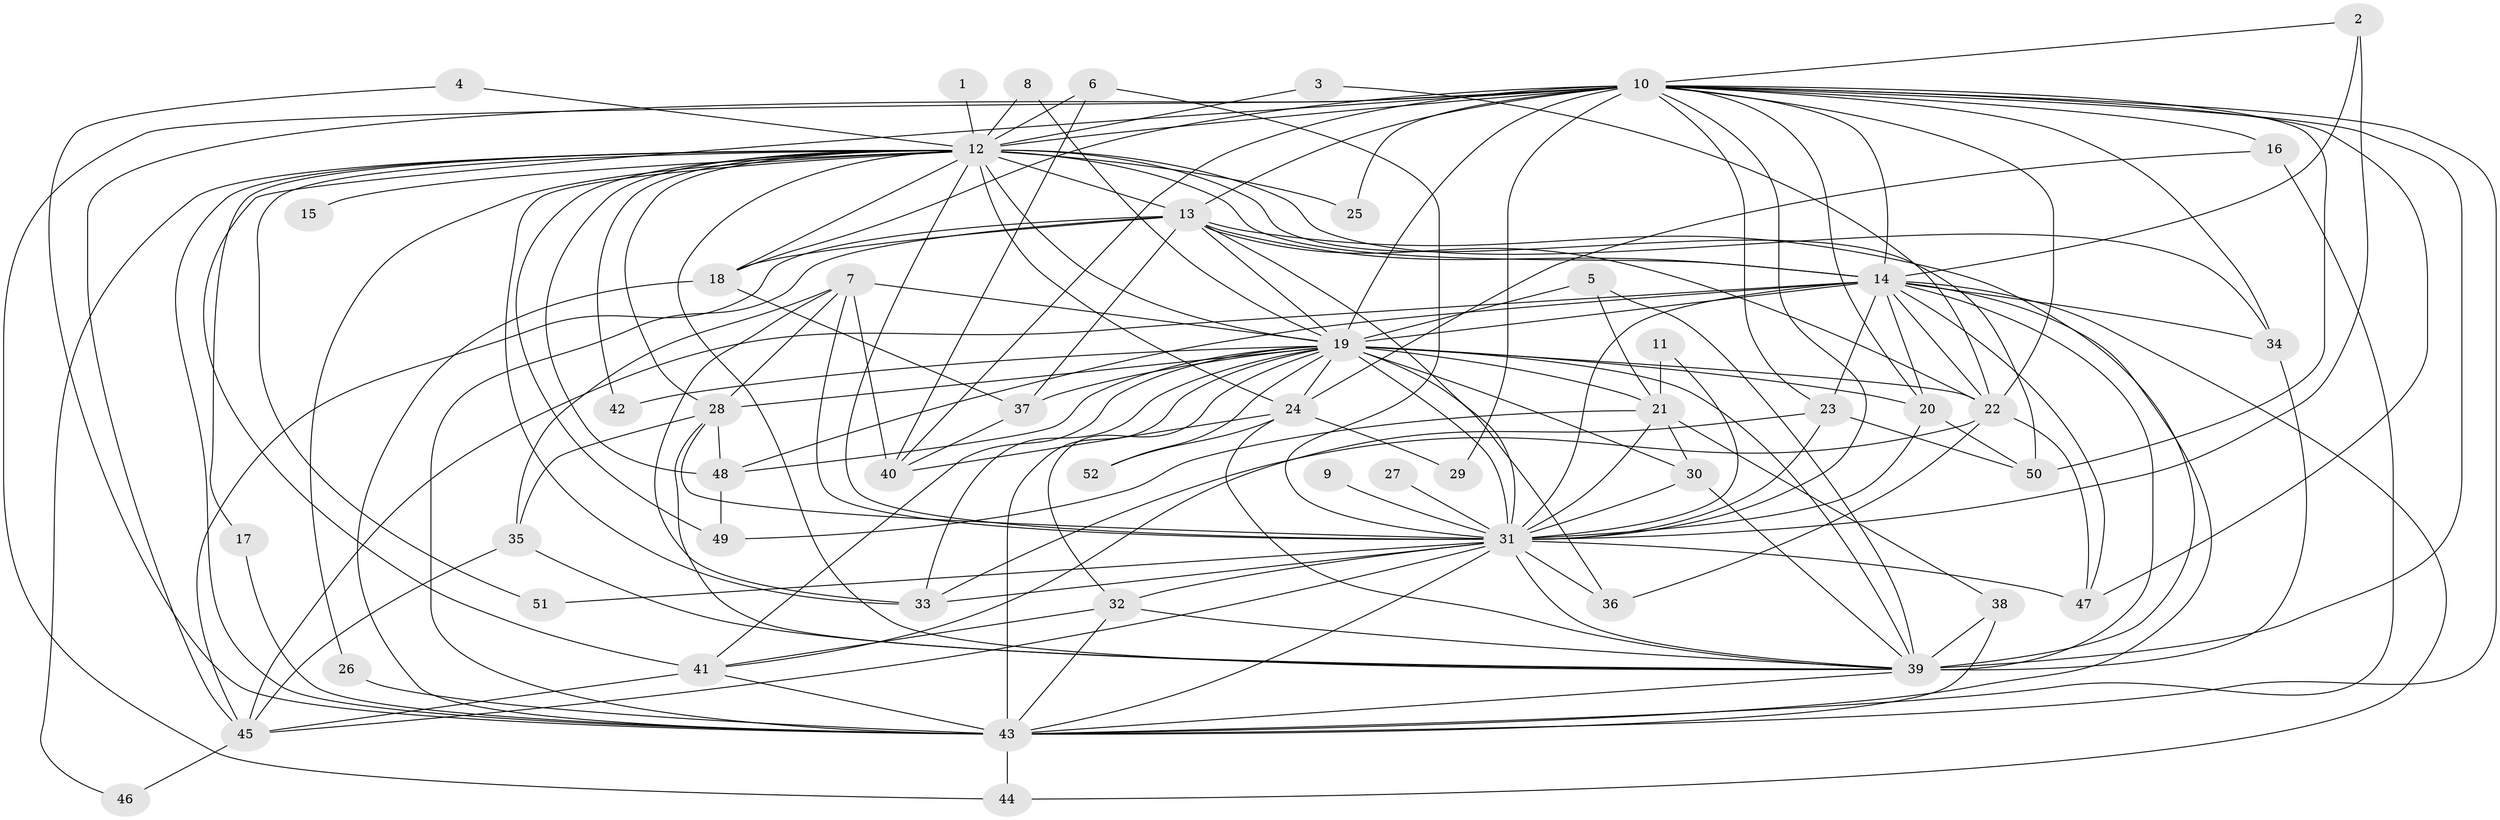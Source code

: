 // original degree distribution, {21: 0.023255813953488372, 15: 0.007751937984496124, 20: 0.015503875968992248, 23: 0.007751937984496124, 33: 0.007751937984496124, 39: 0.007751937984496124, 25: 0.007751937984496124, 9: 0.007751937984496124, 4: 0.05426356589147287, 3: 0.18604651162790697, 6: 0.031007751937984496, 5: 0.031007751937984496, 2: 0.5891472868217055, 7: 0.007751937984496124, 8: 0.015503875968992248}
// Generated by graph-tools (version 1.1) at 2025/36/03/04/25 23:36:38]
// undirected, 52 vertices, 157 edges
graph export_dot {
  node [color=gray90,style=filled];
  1;
  2;
  3;
  4;
  5;
  6;
  7;
  8;
  9;
  10;
  11;
  12;
  13;
  14;
  15;
  16;
  17;
  18;
  19;
  20;
  21;
  22;
  23;
  24;
  25;
  26;
  27;
  28;
  29;
  30;
  31;
  32;
  33;
  34;
  35;
  36;
  37;
  38;
  39;
  40;
  41;
  42;
  43;
  44;
  45;
  46;
  47;
  48;
  49;
  50;
  51;
  52;
  1 -- 12 [weight=1.0];
  2 -- 10 [weight=1.0];
  2 -- 14 [weight=1.0];
  2 -- 31 [weight=1.0];
  3 -- 12 [weight=1.0];
  3 -- 22 [weight=1.0];
  4 -- 12 [weight=1.0];
  4 -- 43 [weight=1.0];
  5 -- 19 [weight=1.0];
  5 -- 21 [weight=1.0];
  5 -- 39 [weight=1.0];
  6 -- 12 [weight=1.0];
  6 -- 31 [weight=1.0];
  6 -- 40 [weight=1.0];
  7 -- 19 [weight=1.0];
  7 -- 28 [weight=1.0];
  7 -- 31 [weight=1.0];
  7 -- 33 [weight=1.0];
  7 -- 35 [weight=1.0];
  7 -- 40 [weight=1.0];
  8 -- 12 [weight=1.0];
  8 -- 19 [weight=1.0];
  9 -- 31 [weight=1.0];
  10 -- 12 [weight=3.0];
  10 -- 13 [weight=2.0];
  10 -- 14 [weight=2.0];
  10 -- 16 [weight=2.0];
  10 -- 18 [weight=1.0];
  10 -- 19 [weight=4.0];
  10 -- 20 [weight=1.0];
  10 -- 22 [weight=1.0];
  10 -- 23 [weight=1.0];
  10 -- 25 [weight=1.0];
  10 -- 29 [weight=2.0];
  10 -- 31 [weight=2.0];
  10 -- 34 [weight=1.0];
  10 -- 39 [weight=2.0];
  10 -- 40 [weight=1.0];
  10 -- 41 [weight=2.0];
  10 -- 43 [weight=2.0];
  10 -- 44 [weight=1.0];
  10 -- 45 [weight=1.0];
  10 -- 47 [weight=1.0];
  10 -- 50 [weight=2.0];
  11 -- 21 [weight=1.0];
  11 -- 31 [weight=1.0];
  12 -- 13 [weight=3.0];
  12 -- 14 [weight=2.0];
  12 -- 15 [weight=1.0];
  12 -- 17 [weight=1.0];
  12 -- 18 [weight=1.0];
  12 -- 19 [weight=2.0];
  12 -- 24 [weight=2.0];
  12 -- 25 [weight=2.0];
  12 -- 26 [weight=1.0];
  12 -- 28 [weight=1.0];
  12 -- 31 [weight=1.0];
  12 -- 33 [weight=1.0];
  12 -- 34 [weight=1.0];
  12 -- 39 [weight=3.0];
  12 -- 42 [weight=1.0];
  12 -- 43 [weight=1.0];
  12 -- 46 [weight=1.0];
  12 -- 48 [weight=1.0];
  12 -- 49 [weight=1.0];
  12 -- 50 [weight=1.0];
  12 -- 51 [weight=1.0];
  13 -- 14 [weight=1.0];
  13 -- 18 [weight=1.0];
  13 -- 19 [weight=3.0];
  13 -- 22 [weight=2.0];
  13 -- 31 [weight=2.0];
  13 -- 37 [weight=1.0];
  13 -- 39 [weight=3.0];
  13 -- 43 [weight=2.0];
  13 -- 45 [weight=1.0];
  14 -- 19 [weight=3.0];
  14 -- 20 [weight=1.0];
  14 -- 22 [weight=1.0];
  14 -- 23 [weight=1.0];
  14 -- 31 [weight=1.0];
  14 -- 34 [weight=1.0];
  14 -- 39 [weight=1.0];
  14 -- 43 [weight=1.0];
  14 -- 44 [weight=1.0];
  14 -- 45 [weight=1.0];
  14 -- 47 [weight=1.0];
  14 -- 48 [weight=2.0];
  16 -- 24 [weight=1.0];
  16 -- 43 [weight=1.0];
  17 -- 43 [weight=1.0];
  18 -- 37 [weight=1.0];
  18 -- 43 [weight=1.0];
  19 -- 20 [weight=1.0];
  19 -- 21 [weight=2.0];
  19 -- 22 [weight=1.0];
  19 -- 24 [weight=1.0];
  19 -- 28 [weight=1.0];
  19 -- 30 [weight=1.0];
  19 -- 31 [weight=4.0];
  19 -- 32 [weight=1.0];
  19 -- 33 [weight=1.0];
  19 -- 36 [weight=1.0];
  19 -- 37 [weight=1.0];
  19 -- 39 [weight=2.0];
  19 -- 41 [weight=1.0];
  19 -- 42 [weight=1.0];
  19 -- 43 [weight=4.0];
  19 -- 48 [weight=1.0];
  19 -- 52 [weight=1.0];
  20 -- 31 [weight=1.0];
  20 -- 50 [weight=1.0];
  21 -- 30 [weight=1.0];
  21 -- 31 [weight=1.0];
  21 -- 38 [weight=1.0];
  21 -- 49 [weight=1.0];
  22 -- 33 [weight=1.0];
  22 -- 36 [weight=1.0];
  22 -- 47 [weight=2.0];
  23 -- 31 [weight=1.0];
  23 -- 41 [weight=1.0];
  23 -- 50 [weight=1.0];
  24 -- 29 [weight=1.0];
  24 -- 39 [weight=1.0];
  24 -- 40 [weight=1.0];
  24 -- 52 [weight=1.0];
  26 -- 43 [weight=1.0];
  27 -- 31 [weight=1.0];
  28 -- 31 [weight=1.0];
  28 -- 35 [weight=1.0];
  28 -- 39 [weight=1.0];
  28 -- 48 [weight=1.0];
  30 -- 31 [weight=1.0];
  30 -- 39 [weight=1.0];
  31 -- 32 [weight=2.0];
  31 -- 33 [weight=1.0];
  31 -- 36 [weight=1.0];
  31 -- 39 [weight=1.0];
  31 -- 43 [weight=1.0];
  31 -- 45 [weight=2.0];
  31 -- 47 [weight=1.0];
  31 -- 51 [weight=1.0];
  32 -- 39 [weight=1.0];
  32 -- 41 [weight=1.0];
  32 -- 43 [weight=1.0];
  34 -- 39 [weight=1.0];
  35 -- 39 [weight=1.0];
  35 -- 45 [weight=1.0];
  37 -- 40 [weight=1.0];
  38 -- 39 [weight=1.0];
  38 -- 43 [weight=1.0];
  39 -- 43 [weight=1.0];
  41 -- 43 [weight=1.0];
  41 -- 45 [weight=1.0];
  43 -- 44 [weight=1.0];
  45 -- 46 [weight=1.0];
  48 -- 49 [weight=1.0];
}

